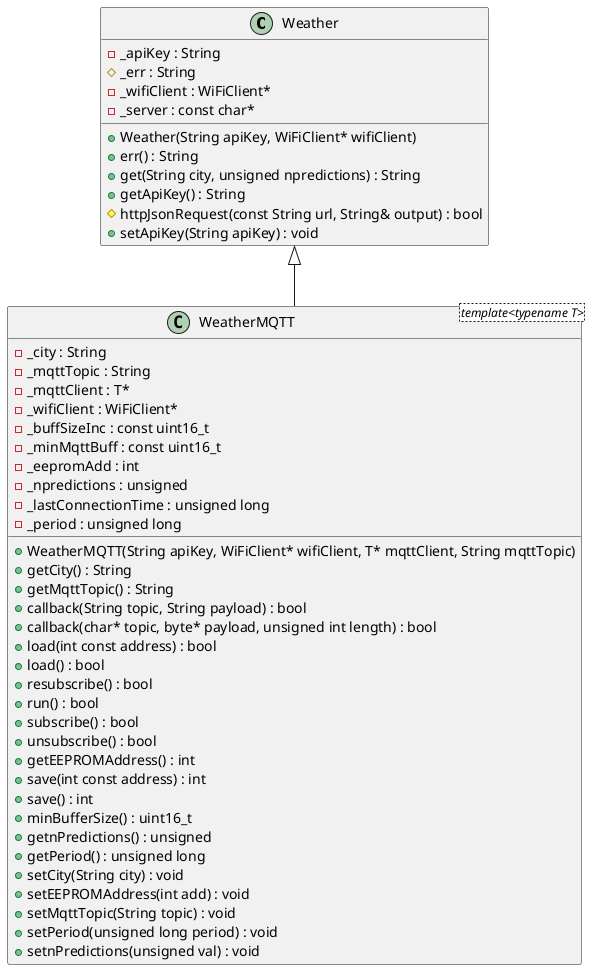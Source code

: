@startuml WeatherClient

/' Objects '/

class Weather {
	+Weather(String apiKey, WiFiClient* wifiClient)
	-_apiKey : String
	#_err : String
	+err() : String
	+get(String city, unsigned npredictions) : String
	+getApiKey() : String
	-_wifiClient : WiFiClient*
	#httpJsonRequest(const String url, String& output) : bool
	-_server : const char*
	+setApiKey(String apiKey) : void
}


class WeatherMQTT <template<typename T>> {
	+WeatherMQTT(String apiKey, WiFiClient* wifiClient, T* mqttClient, String mqttTopic)
	-_city : String
	-_mqttTopic : String
	+getCity() : String
	+getMqttTopic() : String
	-_mqttClient : T*
	-_wifiClient : WiFiClient*
	+callback(String topic, String payload) : bool
	+callback(char* topic, byte* payload, unsigned int length) : bool
	+load(int const address) : bool
	+load() : bool
	+resubscribe() : bool
	+run() : bool
	+subscribe() : bool
	+unsubscribe() : bool
	-_buffSizeInc : const uint16_t
	-_minMqttBuff : const uint16_t
	-_eepromAdd : int
	+getEEPROMAddress() : int
	+save(int const address) : int
	+save() : int
	+minBufferSize() : uint16_t
	-_npredictions : unsigned
	+getnPredictions() : unsigned
	-_lastConnectionTime : unsigned long
	-_period : unsigned long
	+getPeriod() : unsigned long
	+setCity(String city) : void
	+setEEPROMAddress(int add) : void
	+setMqttTopic(String topic) : void
	+setPeriod(unsigned long period) : void
	+setnPredictions(unsigned val) : void
}


' namespace WeatherMQTT {
' 	class args_t {
' 		+apiKey : char
' 		+city : char
' 		+mqttTopic : char
' 		+npredictions : unsigned
' 		+lastConnectionTime : unsigned long
' 		+period : unsigned long
' 	}
' }





/' Inheritance relationships '/

.Weather <|-- .WeatherMQTT

show WeatherMQTT members
show <<Serializable>> fields





/' Aggregation relationships '/




@enduml
